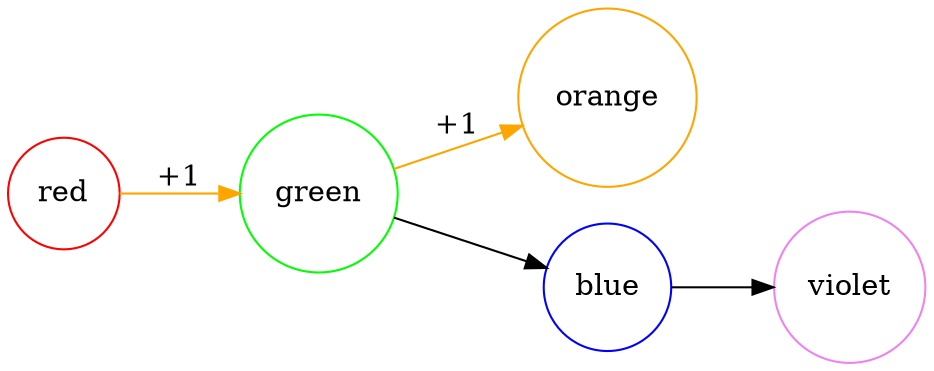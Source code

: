 digraph G {
    rankdir = LR
    node [shape = circle];
    node1[label = "red", color=red]
    node2[label = "green", color=green]
    node3[label = "orange", color=orange]
    node4[label = "blue", color=blue]
    node5[label = "violet", color=violet]

    node1 -> node2[color=orange, label = "+1"];
    node2 -> node3[color=orange, label = "+1"];
    node2 -> node4;
    node4 -> node5;
    rotate = 270;
}
